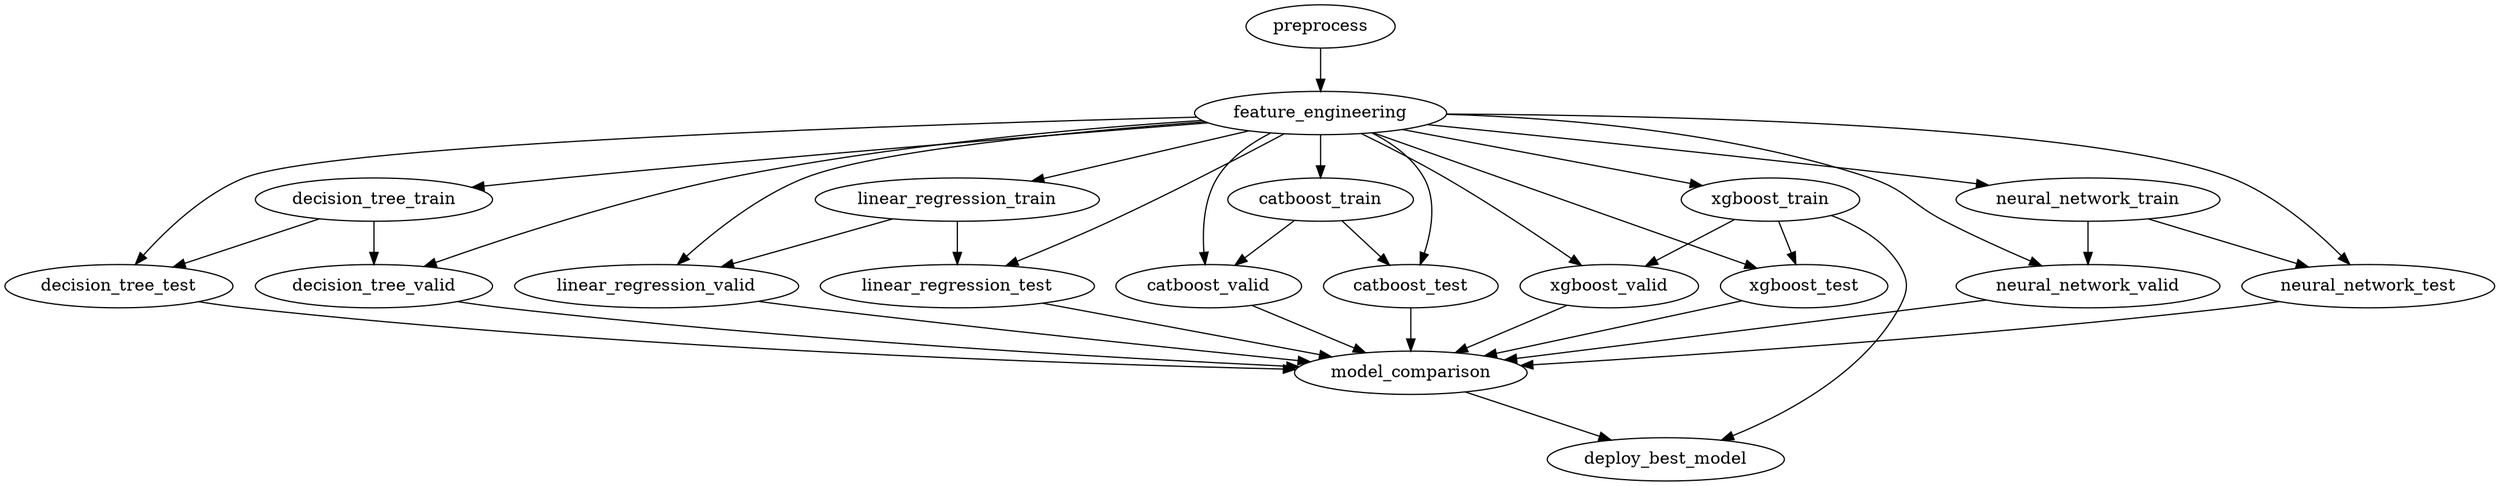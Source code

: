 strict digraph {
"preprocess";
"feature_engineering";
"linear_regression_train";
"linear_regression_valid";
"linear_regression_test";
"decision_tree_train";
"decision_tree_valid";
"decision_tree_test";
"catboost_train";
"catboost_valid";
"catboost_test";
"xgboost_train";
"xgboost_valid";
"xgboost_test";
"neural_network_train";
"neural_network_valid";
"neural_network_test";
"model_comparison";
"deploy_best_model";
"preprocess" -> "feature_engineering";
"feature_engineering" -> "linear_regression_train";
"feature_engineering" -> "linear_regression_valid";
"feature_engineering" -> "linear_regression_test";
"feature_engineering" -> "decision_tree_train";
"feature_engineering" -> "decision_tree_valid";
"feature_engineering" -> "decision_tree_test";
"feature_engineering" -> "catboost_train";
"feature_engineering" -> "catboost_valid";
"feature_engineering" -> "catboost_test";
"feature_engineering" -> "xgboost_train";
"feature_engineering" -> "xgboost_valid";
"feature_engineering" -> "xgboost_test";
"feature_engineering" -> "neural_network_train";
"feature_engineering" -> "neural_network_valid";
"feature_engineering" -> "neural_network_test";
"linear_regression_train" -> "linear_regression_valid";
"linear_regression_train" -> "linear_regression_test";
"linear_regression_valid" -> "model_comparison";
"linear_regression_test" -> "model_comparison";
"decision_tree_train" -> "decision_tree_valid";
"decision_tree_train" -> "decision_tree_test";
"decision_tree_valid" -> "model_comparison";
"decision_tree_test" -> "model_comparison";
"catboost_train" -> "catboost_valid";
"catboost_train" -> "catboost_test";
"catboost_valid" -> "model_comparison";
"catboost_test" -> "model_comparison";
"xgboost_train" -> "xgboost_valid";
"xgboost_train" -> "xgboost_test";
"xgboost_train" -> "deploy_best_model";
"xgboost_valid" -> "model_comparison";
"xgboost_test" -> "model_comparison";
"neural_network_train" -> "neural_network_valid";
"neural_network_train" -> "neural_network_test";
"neural_network_valid" -> "model_comparison";
"neural_network_test" -> "model_comparison";
"model_comparison" -> "deploy_best_model";
}

